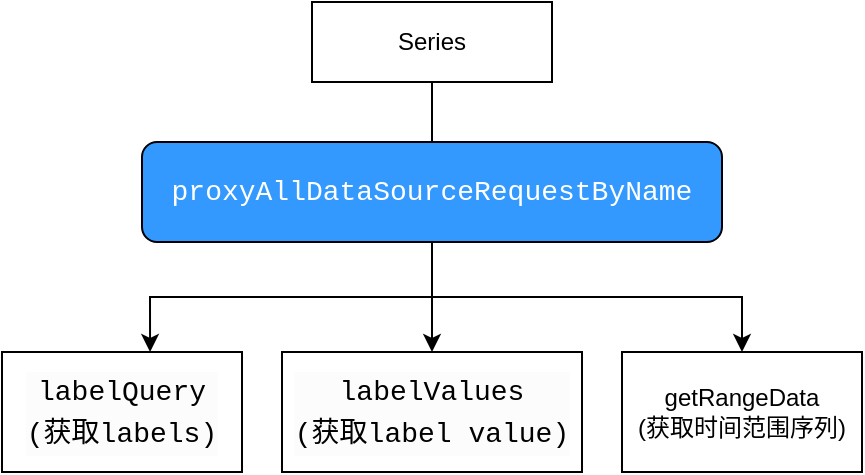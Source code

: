 <mxfile version="15.0.4" type="github"><diagram id="010bdCgsnS0_Ymkbj-dI" name="Page-1"><mxGraphModel dx="2893" dy="1097" grid="1" gridSize="10" guides="1" tooltips="1" connect="1" arrows="1" fold="1" page="1" pageScale="1" pageWidth="827" pageHeight="1169" background="#ffffff" math="0" shadow="0"><root><mxCell id="0"/><mxCell id="1" parent="0"/><mxCell id="q3XHiFDYaq4l9jDitekw-2" style="edgeStyle=orthogonalEdgeStyle;rounded=0;orthogonalLoop=1;jettySize=auto;html=1;exitX=0.5;exitY=1;exitDx=0;exitDy=0;" edge="1" parent="1" source="0xwX_CnjwhoRj5O-_Zv3-1"><mxGeometry relative="1" as="geometry"><mxPoint x="-390" y="437" as="targetPoint"/></mxGeometry></mxCell><mxCell id="0xwX_CnjwhoRj5O-_Zv3-1" value="Series" style="whiteSpace=wrap;html=1;" parent="1" vertex="1"><mxGeometry x="-450" y="350" width="120" height="40" as="geometry"/></mxCell><mxCell id="q3XHiFDYaq4l9jDitekw-12" style="edgeStyle=orthogonalEdgeStyle;rounded=0;orthogonalLoop=1;jettySize=auto;html=1;exitX=0.5;exitY=1;exitDx=0;exitDy=0;entryX=0.5;entryY=0;entryDx=0;entryDy=0;" edge="1" parent="1" source="q3XHiFDYaq4l9jDitekw-7" target="q3XHiFDYaq4l9jDitekw-10"><mxGeometry relative="1" as="geometry"/></mxCell><mxCell id="q3XHiFDYaq4l9jDitekw-13" style="edgeStyle=orthogonalEdgeStyle;rounded=0;orthogonalLoop=1;jettySize=auto;html=1;entryX=0.617;entryY=0;entryDx=0;entryDy=0;entryPerimeter=0;" edge="1" parent="1" source="q3XHiFDYaq4l9jDitekw-7" target="q3XHiFDYaq4l9jDitekw-9"><mxGeometry relative="1" as="geometry"/></mxCell><mxCell id="q3XHiFDYaq4l9jDitekw-14" style="edgeStyle=orthogonalEdgeStyle;rounded=0;orthogonalLoop=1;jettySize=auto;html=1;exitX=0.5;exitY=1;exitDx=0;exitDy=0;entryX=0.5;entryY=0;entryDx=0;entryDy=0;" edge="1" parent="1" source="q3XHiFDYaq4l9jDitekw-7" target="q3XHiFDYaq4l9jDitekw-11"><mxGeometry relative="1" as="geometry"/></mxCell><mxCell id="q3XHiFDYaq4l9jDitekw-7" value="&lt;span style=&quot;font-family: &amp;#34;firacode&amp;#34; , &amp;#34;source code pro&amp;#34; , &amp;#34;menlo&amp;#34; , &amp;#34;monaco&amp;#34; , &amp;#34;courier new&amp;#34; , monospace , &amp;#34;menlo&amp;#34; , &amp;#34;monaco&amp;#34; , &amp;#34;courier new&amp;#34; , monospace ; font-size: 14px ; background-color: rgb(51 , 153 , 255)&quot;&gt;&lt;font color=&quot;#ffffff&quot;&gt;proxyAllDataSourceRequestByName&lt;/font&gt;&lt;/span&gt;" style="rounded=1;whiteSpace=wrap;html=1;fillColor=#3399FF;" vertex="1" parent="1"><mxGeometry x="-535" y="420" width="290" height="50" as="geometry"/></mxCell><mxCell id="q3XHiFDYaq4l9jDitekw-9" value="&lt;div style=&quot;background-color: rgb(252 , 252 , 252) ; font-family: &amp;#34;firacode&amp;#34; , &amp;#34;source code pro&amp;#34; , &amp;#34;menlo&amp;#34; , &amp;#34;monaco&amp;#34; , &amp;#34;courier new&amp;#34; , monospace , &amp;#34;menlo&amp;#34; , &amp;#34;monaco&amp;#34; , &amp;#34;courier new&amp;#34; , monospace ; font-size: 14px ; line-height: 21px&quot;&gt;labelQuery&lt;br&gt;(获取labels)&lt;/div&gt;" style="whiteSpace=wrap;html=1;" vertex="1" parent="1"><mxGeometry x="-605" y="525" width="120" height="60" as="geometry"/></mxCell><mxCell id="q3XHiFDYaq4l9jDitekw-10" value="&lt;div style=&quot;background-color: rgb(252 , 252 , 252) ; font-family: &amp;#34;firacode&amp;#34; , &amp;#34;source code pro&amp;#34; , &amp;#34;menlo&amp;#34; , &amp;#34;monaco&amp;#34; , &amp;#34;courier new&amp;#34; , monospace , &amp;#34;menlo&amp;#34; , &amp;#34;monaco&amp;#34; , &amp;#34;courier new&amp;#34; , monospace ; font-size: 14px ; line-height: 21px&quot;&gt;labelValues&lt;br&gt;(获取label value)&lt;/div&gt;" style="whiteSpace=wrap;html=1;" vertex="1" parent="1"><mxGeometry x="-465" y="525" width="150" height="60" as="geometry"/></mxCell><mxCell id="q3XHiFDYaq4l9jDitekw-11" value="getRangeData&lt;br&gt;(获取时间范围序列)" style="whiteSpace=wrap;html=1;" vertex="1" parent="1"><mxGeometry x="-295" y="525" width="120" height="60" as="geometry"/></mxCell></root></mxGraphModel></diagram></mxfile>